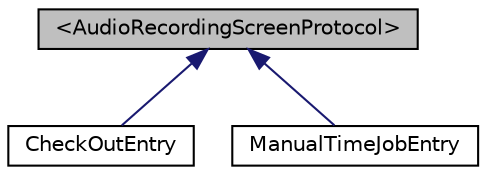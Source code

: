 digraph G
{
  edge [fontname="Helvetica",fontsize="10",labelfontname="Helvetica",labelfontsize="10"];
  node [fontname="Helvetica",fontsize="10",shape=record];
  Node1 [label="\<AudioRecordingScreenProtocol\>",height=0.2,width=0.4,color="black", fillcolor="grey75", style="filled" fontcolor="black"];
  Node1 -> Node2 [dir="back",color="midnightblue",fontsize="10",style="solid",fontname="Helvetica"];
  Node2 [label="CheckOutEntry",height=0.2,width=0.4,color="black", fillcolor="white", style="filled",URL="$interface_check_out_entry.html"];
  Node1 -> Node3 [dir="back",color="midnightblue",fontsize="10",style="solid",fontname="Helvetica"];
  Node3 [label="ManualTimeJobEntry",height=0.2,width=0.4,color="black", fillcolor="white", style="filled",URL="$interface_manual_time_job_entry.html"];
}
